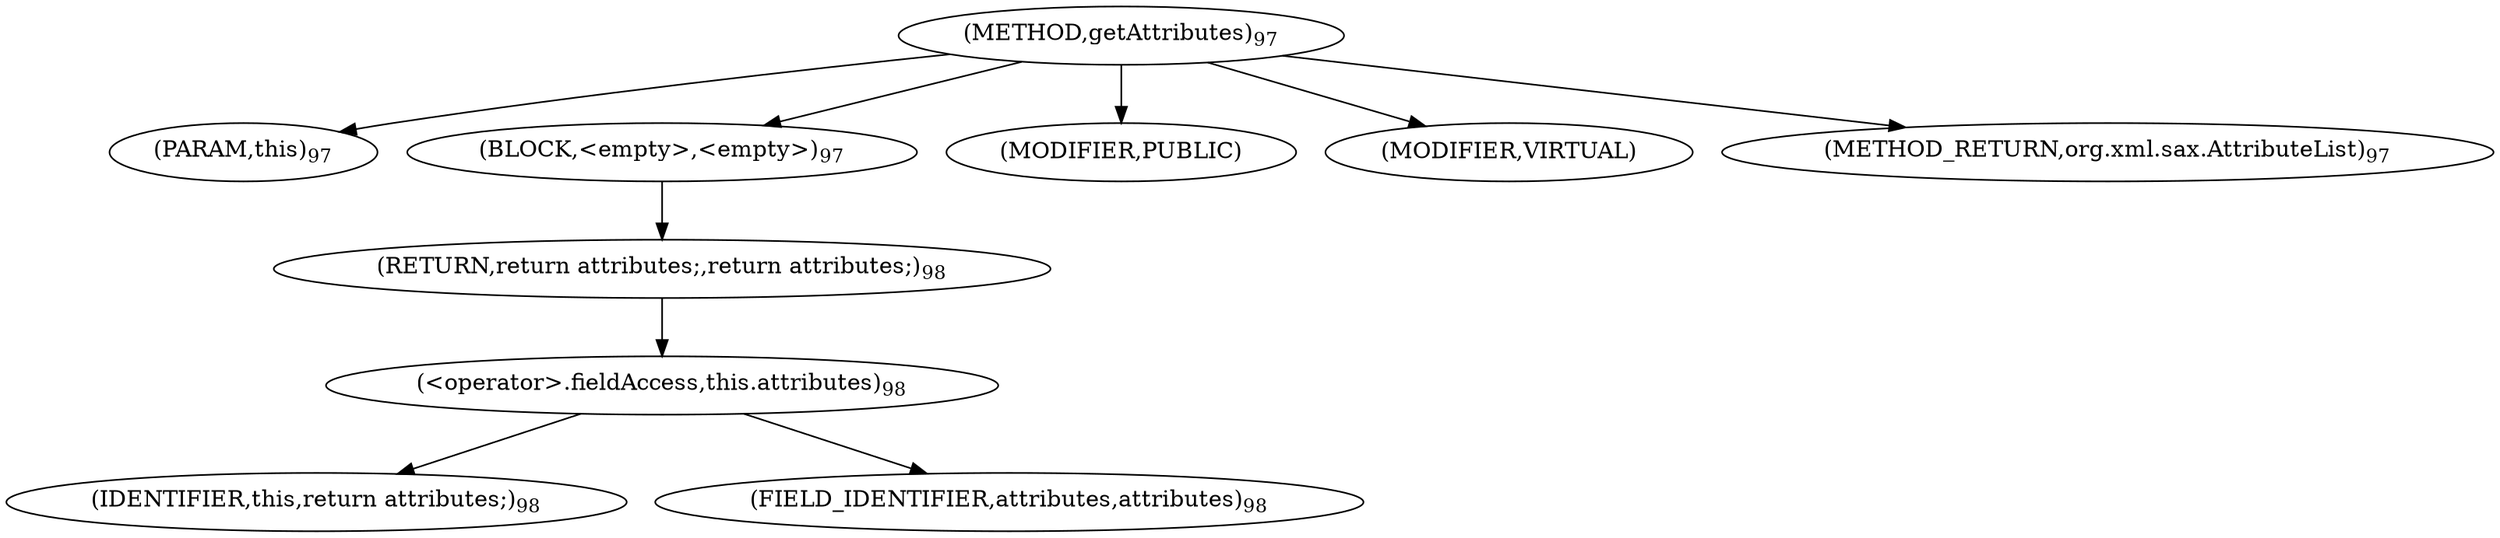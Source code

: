 digraph "getAttributes" {  
"99" [label = <(METHOD,getAttributes)<SUB>97</SUB>> ]
"100" [label = <(PARAM,this)<SUB>97</SUB>> ]
"101" [label = <(BLOCK,&lt;empty&gt;,&lt;empty&gt;)<SUB>97</SUB>> ]
"102" [label = <(RETURN,return attributes;,return attributes;)<SUB>98</SUB>> ]
"103" [label = <(&lt;operator&gt;.fieldAccess,this.attributes)<SUB>98</SUB>> ]
"104" [label = <(IDENTIFIER,this,return attributes;)<SUB>98</SUB>> ]
"105" [label = <(FIELD_IDENTIFIER,attributes,attributes)<SUB>98</SUB>> ]
"106" [label = <(MODIFIER,PUBLIC)> ]
"107" [label = <(MODIFIER,VIRTUAL)> ]
"108" [label = <(METHOD_RETURN,org.xml.sax.AttributeList)<SUB>97</SUB>> ]
  "99" -> "100" 
  "99" -> "101" 
  "99" -> "106" 
  "99" -> "107" 
  "99" -> "108" 
  "101" -> "102" 
  "102" -> "103" 
  "103" -> "104" 
  "103" -> "105" 
}
